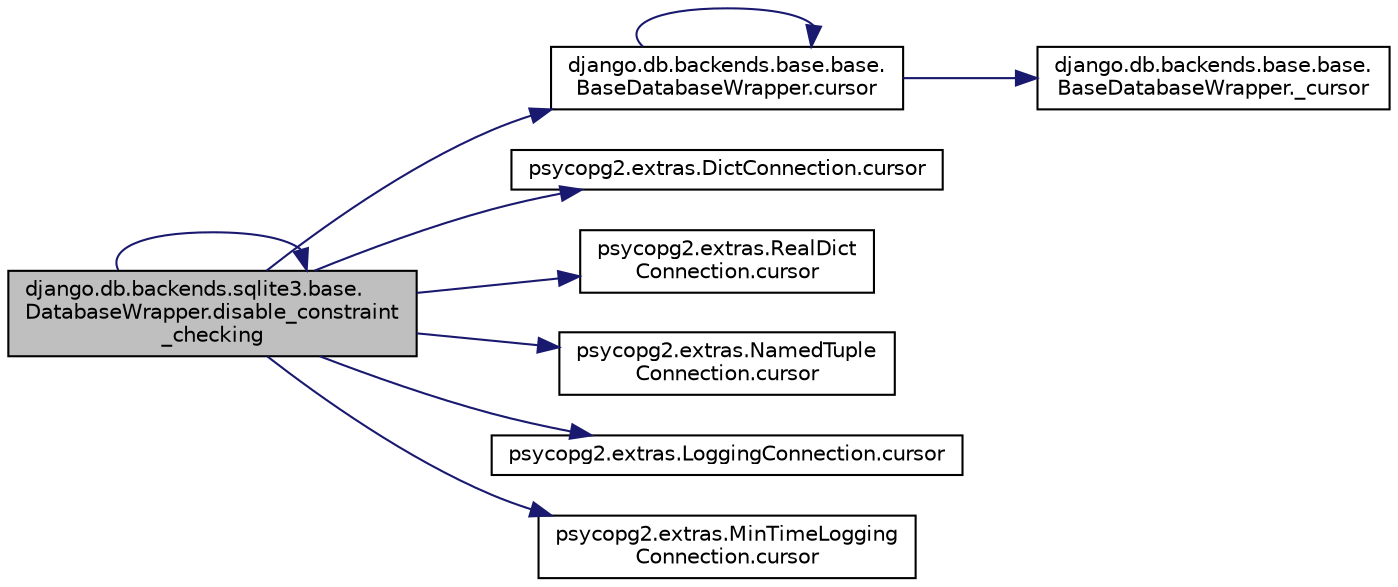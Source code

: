 digraph "django.db.backends.sqlite3.base.DatabaseWrapper.disable_constraint_checking"
{
 // LATEX_PDF_SIZE
  edge [fontname="Helvetica",fontsize="10",labelfontname="Helvetica",labelfontsize="10"];
  node [fontname="Helvetica",fontsize="10",shape=record];
  rankdir="LR";
  Node1 [label="django.db.backends.sqlite3.base.\lDatabaseWrapper.disable_constraint\l_checking",height=0.2,width=0.4,color="black", fillcolor="grey75", style="filled", fontcolor="black",tooltip=" "];
  Node1 -> Node2 [color="midnightblue",fontsize="10",style="solid",fontname="Helvetica"];
  Node2 [label="django.db.backends.base.base.\lBaseDatabaseWrapper.cursor",height=0.2,width=0.4,color="black", fillcolor="white", style="filled",URL="$d2/d62/classdjango_1_1db_1_1backends_1_1base_1_1base_1_1_base_database_wrapper.html#a9c19ea726a5ea9034f929aeeea142861",tooltip=" "];
  Node2 -> Node3 [color="midnightblue",fontsize="10",style="solid",fontname="Helvetica"];
  Node3 [label="django.db.backends.base.base.\lBaseDatabaseWrapper._cursor",height=0.2,width=0.4,color="black", fillcolor="white", style="filled",URL="$d2/d62/classdjango_1_1db_1_1backends_1_1base_1_1base_1_1_base_database_wrapper.html#a6f6dc046a724df07520dcc1eac96e87f",tooltip=" "];
  Node2 -> Node2 [color="midnightblue",fontsize="10",style="solid",fontname="Helvetica"];
  Node1 -> Node4 [color="midnightblue",fontsize="10",style="solid",fontname="Helvetica"];
  Node4 [label="psycopg2.extras.DictConnection.cursor",height=0.2,width=0.4,color="black", fillcolor="white", style="filled",URL="$d3/d92/classpsycopg2_1_1extras_1_1_dict_connection.html#acb4db688424e58d6b3c42faa1d553b5f",tooltip=" "];
  Node1 -> Node5 [color="midnightblue",fontsize="10",style="solid",fontname="Helvetica"];
  Node5 [label="psycopg2.extras.RealDict\lConnection.cursor",height=0.2,width=0.4,color="black", fillcolor="white", style="filled",URL="$d5/dac/classpsycopg2_1_1extras_1_1_real_dict_connection.html#a13b0792d61dfb5acc94c427c48fe700e",tooltip=" "];
  Node1 -> Node6 [color="midnightblue",fontsize="10",style="solid",fontname="Helvetica"];
  Node6 [label="psycopg2.extras.NamedTuple\lConnection.cursor",height=0.2,width=0.4,color="black", fillcolor="white", style="filled",URL="$da/da9/classpsycopg2_1_1extras_1_1_named_tuple_connection.html#a30a20e0f3c77b7110bec2dba47d640a5",tooltip=" "];
  Node1 -> Node7 [color="midnightblue",fontsize="10",style="solid",fontname="Helvetica"];
  Node7 [label="psycopg2.extras.LoggingConnection.cursor",height=0.2,width=0.4,color="black", fillcolor="white", style="filled",URL="$d0/d8c/classpsycopg2_1_1extras_1_1_logging_connection.html#a5baa4650fa0f4bdefaf02c5250b0d738",tooltip=" "];
  Node1 -> Node8 [color="midnightblue",fontsize="10",style="solid",fontname="Helvetica"];
  Node8 [label="psycopg2.extras.MinTimeLogging\lConnection.cursor",height=0.2,width=0.4,color="black", fillcolor="white", style="filled",URL="$d3/d3e/classpsycopg2_1_1extras_1_1_min_time_logging_connection.html#a3b079db8dcf63b1792a807d39f314bf4",tooltip=" "];
  Node1 -> Node1 [color="midnightblue",fontsize="10",style="solid",fontname="Helvetica"];
}
